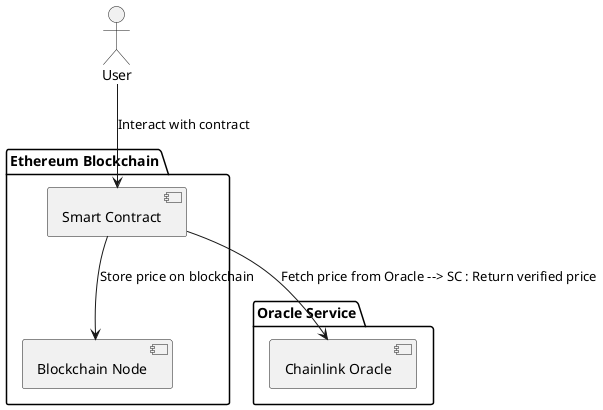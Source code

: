 //智能合约架构图
@startuml
actor User as U
package "Ethereum Blockchain" {
    component "Smart Contract" as SC
    component "Blockchain Node" as Node
}

package "Oracle Service" {
    component "Chainlink Oracle" as Oracle
}

U --> SC : Interact with contract
SC --> Oracle : Fetch price from Oracle --> SC : Return verified price
SC --> Node : Store price on blockchain
@enduml

